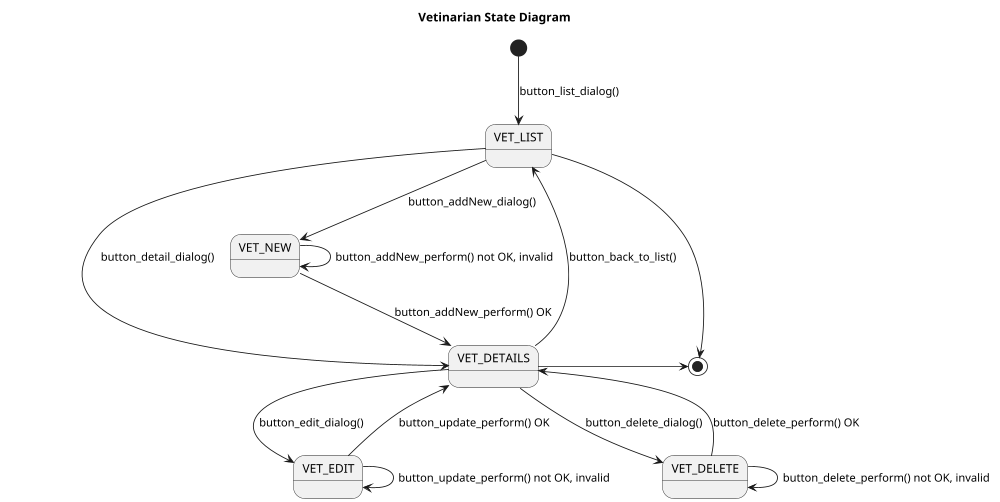 @startuml

title Vetinarian State Diagram

'https://plantuml.com/state-diagram

' left to right direction
top to bottom direction

scale 1000 width

[*] --> VET_LIST: button_list_dialog()

VET_LIST --> VET_NEW : button_addNew_dialog()
state VET_NEW {
    VET_NEW --> VET_NEW : button_addNew_perform() not OK, invalid
}
VET_NEW --> VET_DETAILS: button_addNew_perform() OK

VET_LIST --> VET_DETAILS: button_detail_dialog()
VET_DETAILS --> VET_LIST : button_back_to_list()

VET_DETAILS --> VET_EDIT: button_edit_dialog()
state VET_EDIT {
    VET_EDIT --> VET_EDIT: button_update_perform() not OK, invalid
}
VET_EDIT --> VET_DETAILS: button_update_perform() OK

VET_DETAILS --> VET_DELETE: button_delete_dialog()
state VET_DELETE {
    VET_DELETE --> VET_DELETE: button_delete_perform() not OK, invalid
}
VET_DELETE --> VET_DETAILS: button_delete_perform() OK

VET_LIST -> [*]
VET_DETAILS -> [*]

@enduml